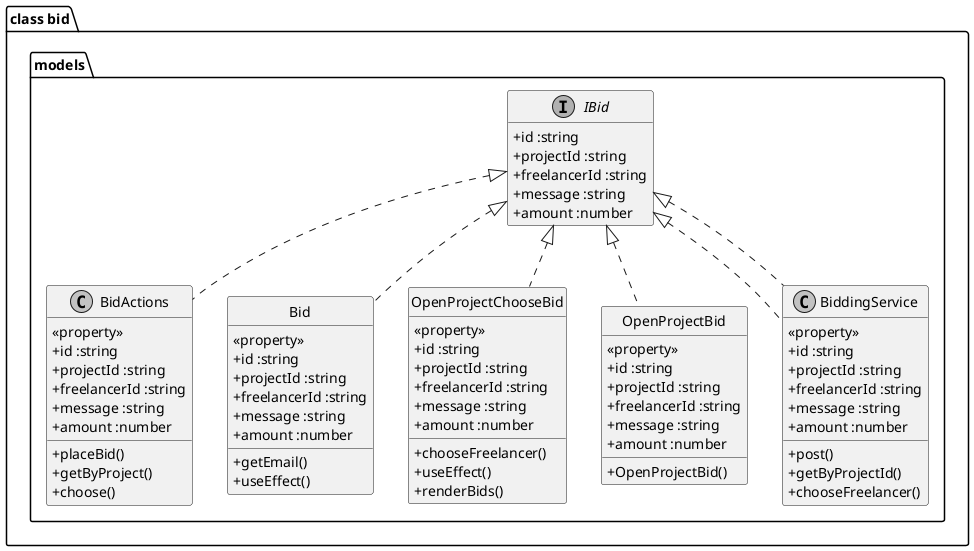 @startuml

 skinparam monochrome true
 skinparam classAttributeIconSize 0
 top to bottom direction
package "class bid.models"{
  
  interface "IBid" {
    + id :string
    + projectId :string
    + freelancerId :string
    + message :string
    + amount :number
  }
  hide IBid  methods

  class "BidActions"{  
  + placeBid()
  + getByProject()
  + choose() 
  <<property>>
   + id :string
    + projectId :string
    + freelancerId :string
    + message :string
    + amount :number
  
  }
class "Bid" {
	+ getEmail()
  + useEffect()
  <<property>>
   + id :string
    + projectId :string
    + freelancerId :string
    + message :string
    + amount :number
}

hide Bid circle
show Bid fields

class "OpenProjectChooseBid" {
	+ chooseFreelancer()
  + useEffect()
  + renderBids()
  <<property>>
   + id :string
    + projectId :string
    + freelancerId :string
    + message :string
    + amount :number
}

hide OpenProjectChooseBid circle
show OpenProjectChooseBid fields

class "OpenProjectBid" {
	+ OpenProjectBid()
  <<property>>
   + id :string
    + projectId :string
    + freelancerId :string
    + message :string
    + amount :number
}

hide OpenProjectBid circle
show OpenProjectBid fields

  
class "BiddingService" {
	+ post()
  + getByProjectId()
  + chooseFreelancer()
  <<property>>
   + id :string
    + projectId :string
    + freelancerId :string
    + message :string
    + amount :number
}

  IBid <|.. Bid 
  IBid <|.. OpenProjectChooseBid
  IBid <|.. BidActions 
  IBid <|.. OpenProjectBid
  IBid <|.. BiddingService 
  IBid <|.. BiddingService
  

}


@enduml